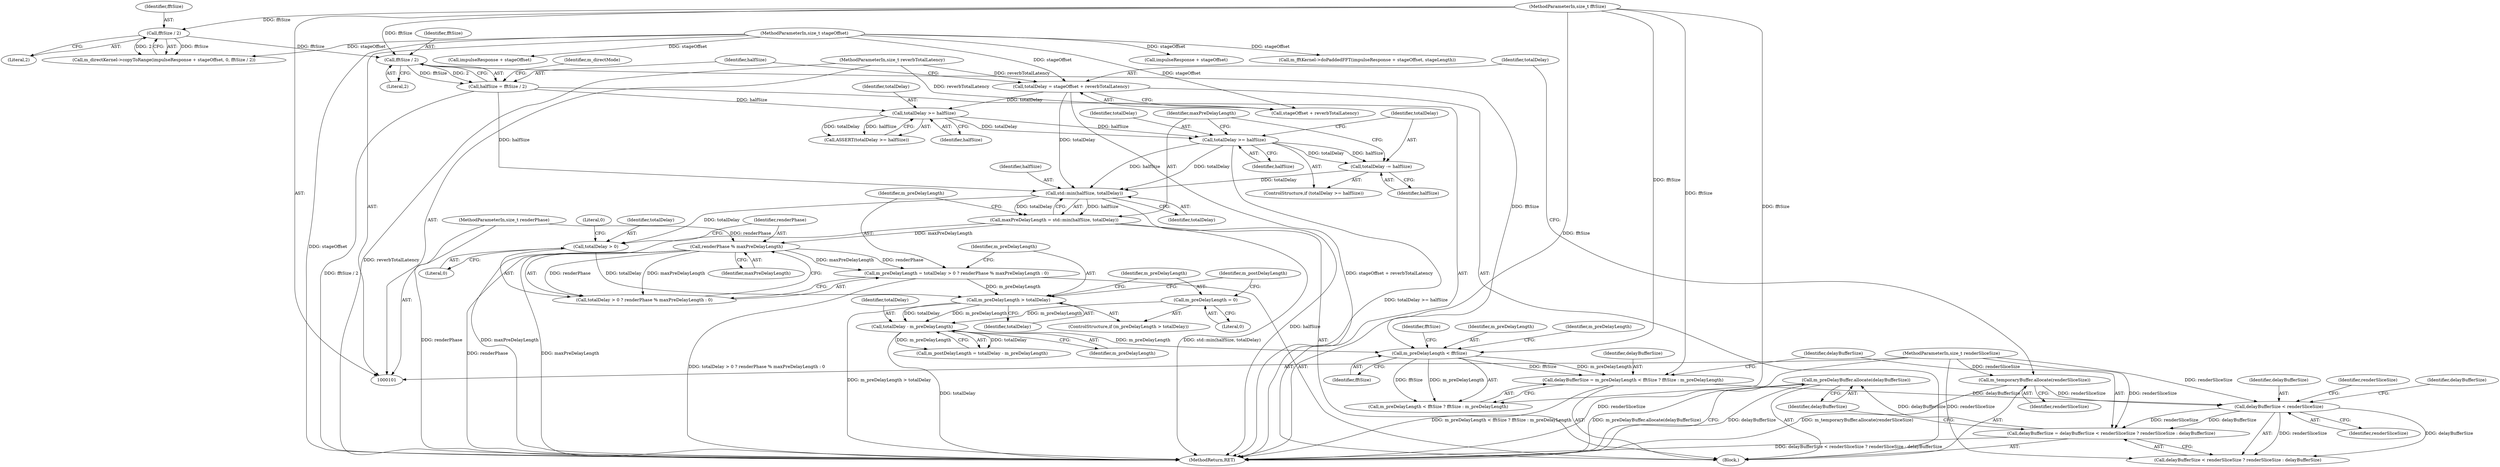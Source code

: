 digraph "0_Chrome_6bdf46c517fd12674ffc61d827dc8987e67f0334@API" {
"1000236" [label="(Call,m_preDelayBuffer.allocate(delayBufferSize))"];
"1000228" [label="(Call,delayBufferSize = delayBufferSize < renderSliceSize ? renderSliceSize : delayBufferSize)"];
"1000231" [label="(Call,delayBufferSize < renderSliceSize)"];
"1000220" [label="(Call,delayBufferSize = m_preDelayLength < fftSize ? fftSize : m_preDelayLength)"];
"1000223" [label="(Call,m_preDelayLength < fftSize)"];
"1000210" [label="(Call,totalDelay - m_preDelayLength)"];
"1000202" [label="(Call,m_preDelayLength > totalDelay)"];
"1000191" [label="(Call,m_preDelayLength = totalDelay > 0 ? renderPhase % maxPreDelayLength : 0)"];
"1000197" [label="(Call,renderPhase % maxPreDelayLength)"];
"1000108" [label="(MethodParameterIn,size_t renderPhase)"];
"1000186" [label="(Call,maxPreDelayLength = std::min(halfSize, totalDelay))"];
"1000188" [label="(Call,std::min(halfSize, totalDelay))"];
"1000179" [label="(Call,totalDelay >= halfSize)"];
"1000175" [label="(Call,totalDelay >= halfSize)"];
"1000159" [label="(Call,totalDelay = stageOffset + reverbTotalLatency)"];
"1000105" [label="(MethodParameterIn,size_t stageOffset)"];
"1000104" [label="(MethodParameterIn,size_t reverbTotalLatency)"];
"1000165" [label="(Call,halfSize = fftSize / 2)"];
"1000167" [label="(Call,fftSize / 2)"];
"1000148" [label="(Call,fftSize / 2)"];
"1000107" [label="(MethodParameterIn,size_t fftSize)"];
"1000182" [label="(Call,totalDelay -= halfSize)"];
"1000194" [label="(Call,totalDelay > 0)"];
"1000205" [label="(Call,m_preDelayLength = 0)"];
"1000156" [label="(Call,m_temporaryBuffer.allocate(renderSliceSize))"];
"1000109" [label="(MethodParameterIn,size_t renderSliceSize)"];
"1000193" [label="(Call,totalDelay > 0 ? renderPhase % maxPreDelayLength : 0)"];
"1000160" [label="(Identifier,totalDelay)"];
"1000195" [label="(Identifier,totalDelay)"];
"1000206" [label="(Identifier,m_preDelayLength)"];
"1000223" [label="(Call,m_preDelayLength < fftSize)"];
"1000208" [label="(Call,m_postDelayLength = totalDelay - m_preDelayLength)"];
"1000204" [label="(Identifier,totalDelay)"];
"1000104" [label="(MethodParameterIn,size_t reverbTotalLatency)"];
"1000126" [label="(Call,m_fftKernel->doPaddedFFT(impulseResponse + stageOffset, stageLength))"];
"1000228" [label="(Call,delayBufferSize = delayBufferSize < renderSliceSize ? renderSliceSize : delayBufferSize)"];
"1000236" [label="(Call,m_preDelayBuffer.allocate(delayBufferSize))"];
"1000157" [label="(Identifier,renderSliceSize)"];
"1000230" [label="(Call,delayBufferSize < renderSliceSize ? renderSliceSize : delayBufferSize)"];
"1000211" [label="(Identifier,totalDelay)"];
"1000187" [label="(Identifier,maxPreDelayLength)"];
"1000179" [label="(Call,totalDelay >= halfSize)"];
"1000233" [label="(Identifier,renderSliceSize)"];
"1000225" [label="(Identifier,fftSize)"];
"1000207" [label="(Literal,0)"];
"1000148" [label="(Call,fftSize / 2)"];
"1000107" [label="(MethodParameterIn,size_t fftSize)"];
"1000172" [label="(Identifier,m_directMode)"];
"1000183" [label="(Identifier,totalDelay)"];
"1000231" [label="(Call,delayBufferSize < renderSliceSize)"];
"1000178" [label="(ControlStructure,if (totalDelay >= halfSize))"];
"1000232" [label="(Identifier,delayBufferSize)"];
"1000201" [label="(ControlStructure,if (m_preDelayLength > totalDelay))"];
"1000112" [label="(Block,)"];
"1000234" [label="(Identifier,renderSliceSize)"];
"1000177" [label="(Identifier,halfSize)"];
"1000105" [label="(MethodParameterIn,size_t stageOffset)"];
"1000221" [label="(Identifier,delayBufferSize)"];
"1000180" [label="(Identifier,totalDelay)"];
"1000168" [label="(Identifier,fftSize)"];
"1000196" [label="(Literal,0)"];
"1000202" [label="(Call,m_preDelayLength > totalDelay)"];
"1000235" [label="(Identifier,delayBufferSize)"];
"1000194" [label="(Call,totalDelay > 0)"];
"1000175" [label="(Call,totalDelay >= halfSize)"];
"1000220" [label="(Call,delayBufferSize = m_preDelayLength < fftSize ? fftSize : m_preDelayLength)"];
"1000238" [label="(MethodReturn,RET)"];
"1000198" [label="(Identifier,renderPhase)"];
"1000176" [label="(Identifier,totalDelay)"];
"1000161" [label="(Call,stageOffset + reverbTotalLatency)"];
"1000169" [label="(Literal,2)"];
"1000199" [label="(Identifier,maxPreDelayLength)"];
"1000205" [label="(Call,m_preDelayLength = 0)"];
"1000190" [label="(Identifier,totalDelay)"];
"1000156" [label="(Call,m_temporaryBuffer.allocate(renderSliceSize))"];
"1000150" [label="(Literal,2)"];
"1000209" [label="(Identifier,m_postDelayLength)"];
"1000200" [label="(Literal,0)"];
"1000212" [label="(Identifier,m_preDelayLength)"];
"1000174" [label="(Call,ASSERT(totalDelay >= halfSize))"];
"1000227" [label="(Identifier,m_preDelayLength)"];
"1000188" [label="(Call,std::min(halfSize, totalDelay))"];
"1000197" [label="(Call,renderPhase % maxPreDelayLength)"];
"1000181" [label="(Identifier,halfSize)"];
"1000210" [label="(Call,totalDelay - m_preDelayLength)"];
"1000237" [label="(Identifier,delayBufferSize)"];
"1000144" [label="(Call,impulseResponse + stageOffset)"];
"1000149" [label="(Identifier,fftSize)"];
"1000159" [label="(Call,totalDelay = stageOffset + reverbTotalLatency)"];
"1000184" [label="(Identifier,halfSize)"];
"1000226" [label="(Identifier,fftSize)"];
"1000229" [label="(Identifier,delayBufferSize)"];
"1000127" [label="(Call,impulseResponse + stageOffset)"];
"1000109" [label="(MethodParameterIn,size_t renderSliceSize)"];
"1000224" [label="(Identifier,m_preDelayLength)"];
"1000108" [label="(MethodParameterIn,size_t renderPhase)"];
"1000203" [label="(Identifier,m_preDelayLength)"];
"1000182" [label="(Call,totalDelay -= halfSize)"];
"1000166" [label="(Identifier,halfSize)"];
"1000165" [label="(Call,halfSize = fftSize / 2)"];
"1000189" [label="(Identifier,halfSize)"];
"1000191" [label="(Call,m_preDelayLength = totalDelay > 0 ? renderPhase % maxPreDelayLength : 0)"];
"1000143" [label="(Call,m_directKernel->copyToRange(impulseResponse + stageOffset, 0, fftSize / 2))"];
"1000186" [label="(Call,maxPreDelayLength = std::min(halfSize, totalDelay))"];
"1000167" [label="(Call,fftSize / 2)"];
"1000192" [label="(Identifier,m_preDelayLength)"];
"1000222" [label="(Call,m_preDelayLength < fftSize ? fftSize : m_preDelayLength)"];
"1000236" -> "1000112"  [label="AST: "];
"1000236" -> "1000237"  [label="CFG: "];
"1000237" -> "1000236"  [label="AST: "];
"1000238" -> "1000236"  [label="CFG: "];
"1000236" -> "1000238"  [label="DDG: delayBufferSize"];
"1000236" -> "1000238"  [label="DDG: m_preDelayBuffer.allocate(delayBufferSize)"];
"1000228" -> "1000236"  [label="DDG: delayBufferSize"];
"1000228" -> "1000112"  [label="AST: "];
"1000228" -> "1000230"  [label="CFG: "];
"1000229" -> "1000228"  [label="AST: "];
"1000230" -> "1000228"  [label="AST: "];
"1000237" -> "1000228"  [label="CFG: "];
"1000228" -> "1000238"  [label="DDG: delayBufferSize < renderSliceSize ? renderSliceSize : delayBufferSize"];
"1000231" -> "1000228"  [label="DDG: renderSliceSize"];
"1000231" -> "1000228"  [label="DDG: delayBufferSize"];
"1000109" -> "1000228"  [label="DDG: renderSliceSize"];
"1000231" -> "1000230"  [label="AST: "];
"1000231" -> "1000233"  [label="CFG: "];
"1000232" -> "1000231"  [label="AST: "];
"1000233" -> "1000231"  [label="AST: "];
"1000234" -> "1000231"  [label="CFG: "];
"1000235" -> "1000231"  [label="CFG: "];
"1000220" -> "1000231"  [label="DDG: delayBufferSize"];
"1000156" -> "1000231"  [label="DDG: renderSliceSize"];
"1000109" -> "1000231"  [label="DDG: renderSliceSize"];
"1000231" -> "1000230"  [label="DDG: renderSliceSize"];
"1000231" -> "1000230"  [label="DDG: delayBufferSize"];
"1000220" -> "1000112"  [label="AST: "];
"1000220" -> "1000222"  [label="CFG: "];
"1000221" -> "1000220"  [label="AST: "];
"1000222" -> "1000220"  [label="AST: "];
"1000229" -> "1000220"  [label="CFG: "];
"1000220" -> "1000238"  [label="DDG: m_preDelayLength < fftSize ? fftSize : m_preDelayLength"];
"1000223" -> "1000220"  [label="DDG: fftSize"];
"1000223" -> "1000220"  [label="DDG: m_preDelayLength"];
"1000107" -> "1000220"  [label="DDG: fftSize"];
"1000223" -> "1000222"  [label="AST: "];
"1000223" -> "1000225"  [label="CFG: "];
"1000224" -> "1000223"  [label="AST: "];
"1000225" -> "1000223"  [label="AST: "];
"1000226" -> "1000223"  [label="CFG: "];
"1000227" -> "1000223"  [label="CFG: "];
"1000210" -> "1000223"  [label="DDG: m_preDelayLength"];
"1000167" -> "1000223"  [label="DDG: fftSize"];
"1000107" -> "1000223"  [label="DDG: fftSize"];
"1000223" -> "1000222"  [label="DDG: fftSize"];
"1000223" -> "1000222"  [label="DDG: m_preDelayLength"];
"1000210" -> "1000208"  [label="AST: "];
"1000210" -> "1000212"  [label="CFG: "];
"1000211" -> "1000210"  [label="AST: "];
"1000212" -> "1000210"  [label="AST: "];
"1000208" -> "1000210"  [label="CFG: "];
"1000210" -> "1000238"  [label="DDG: totalDelay"];
"1000210" -> "1000208"  [label="DDG: totalDelay"];
"1000210" -> "1000208"  [label="DDG: m_preDelayLength"];
"1000202" -> "1000210"  [label="DDG: totalDelay"];
"1000202" -> "1000210"  [label="DDG: m_preDelayLength"];
"1000205" -> "1000210"  [label="DDG: m_preDelayLength"];
"1000202" -> "1000201"  [label="AST: "];
"1000202" -> "1000204"  [label="CFG: "];
"1000203" -> "1000202"  [label="AST: "];
"1000204" -> "1000202"  [label="AST: "];
"1000206" -> "1000202"  [label="CFG: "];
"1000209" -> "1000202"  [label="CFG: "];
"1000202" -> "1000238"  [label="DDG: m_preDelayLength > totalDelay"];
"1000191" -> "1000202"  [label="DDG: m_preDelayLength"];
"1000194" -> "1000202"  [label="DDG: totalDelay"];
"1000191" -> "1000112"  [label="AST: "];
"1000191" -> "1000193"  [label="CFG: "];
"1000192" -> "1000191"  [label="AST: "];
"1000193" -> "1000191"  [label="AST: "];
"1000203" -> "1000191"  [label="CFG: "];
"1000191" -> "1000238"  [label="DDG: totalDelay > 0 ? renderPhase % maxPreDelayLength : 0"];
"1000197" -> "1000191"  [label="DDG: renderPhase"];
"1000197" -> "1000191"  [label="DDG: maxPreDelayLength"];
"1000197" -> "1000193"  [label="AST: "];
"1000197" -> "1000199"  [label="CFG: "];
"1000198" -> "1000197"  [label="AST: "];
"1000199" -> "1000197"  [label="AST: "];
"1000193" -> "1000197"  [label="CFG: "];
"1000197" -> "1000238"  [label="DDG: maxPreDelayLength"];
"1000197" -> "1000238"  [label="DDG: renderPhase"];
"1000197" -> "1000193"  [label="DDG: renderPhase"];
"1000197" -> "1000193"  [label="DDG: maxPreDelayLength"];
"1000108" -> "1000197"  [label="DDG: renderPhase"];
"1000186" -> "1000197"  [label="DDG: maxPreDelayLength"];
"1000108" -> "1000101"  [label="AST: "];
"1000108" -> "1000238"  [label="DDG: renderPhase"];
"1000186" -> "1000112"  [label="AST: "];
"1000186" -> "1000188"  [label="CFG: "];
"1000187" -> "1000186"  [label="AST: "];
"1000188" -> "1000186"  [label="AST: "];
"1000192" -> "1000186"  [label="CFG: "];
"1000186" -> "1000238"  [label="DDG: std::min(halfSize, totalDelay)"];
"1000186" -> "1000238"  [label="DDG: maxPreDelayLength"];
"1000188" -> "1000186"  [label="DDG: halfSize"];
"1000188" -> "1000186"  [label="DDG: totalDelay"];
"1000188" -> "1000190"  [label="CFG: "];
"1000189" -> "1000188"  [label="AST: "];
"1000190" -> "1000188"  [label="AST: "];
"1000188" -> "1000238"  [label="DDG: halfSize"];
"1000179" -> "1000188"  [label="DDG: halfSize"];
"1000179" -> "1000188"  [label="DDG: totalDelay"];
"1000165" -> "1000188"  [label="DDG: halfSize"];
"1000159" -> "1000188"  [label="DDG: totalDelay"];
"1000182" -> "1000188"  [label="DDG: totalDelay"];
"1000188" -> "1000194"  [label="DDG: totalDelay"];
"1000179" -> "1000178"  [label="AST: "];
"1000179" -> "1000181"  [label="CFG: "];
"1000180" -> "1000179"  [label="AST: "];
"1000181" -> "1000179"  [label="AST: "];
"1000183" -> "1000179"  [label="CFG: "];
"1000187" -> "1000179"  [label="CFG: "];
"1000179" -> "1000238"  [label="DDG: totalDelay >= halfSize"];
"1000175" -> "1000179"  [label="DDG: totalDelay"];
"1000175" -> "1000179"  [label="DDG: halfSize"];
"1000179" -> "1000182"  [label="DDG: halfSize"];
"1000179" -> "1000182"  [label="DDG: totalDelay"];
"1000175" -> "1000174"  [label="AST: "];
"1000175" -> "1000177"  [label="CFG: "];
"1000176" -> "1000175"  [label="AST: "];
"1000177" -> "1000175"  [label="AST: "];
"1000174" -> "1000175"  [label="CFG: "];
"1000175" -> "1000174"  [label="DDG: totalDelay"];
"1000175" -> "1000174"  [label="DDG: halfSize"];
"1000159" -> "1000175"  [label="DDG: totalDelay"];
"1000165" -> "1000175"  [label="DDG: halfSize"];
"1000159" -> "1000112"  [label="AST: "];
"1000159" -> "1000161"  [label="CFG: "];
"1000160" -> "1000159"  [label="AST: "];
"1000161" -> "1000159"  [label="AST: "];
"1000166" -> "1000159"  [label="CFG: "];
"1000159" -> "1000238"  [label="DDG: stageOffset + reverbTotalLatency"];
"1000105" -> "1000159"  [label="DDG: stageOffset"];
"1000104" -> "1000159"  [label="DDG: reverbTotalLatency"];
"1000105" -> "1000101"  [label="AST: "];
"1000105" -> "1000238"  [label="DDG: stageOffset"];
"1000105" -> "1000126"  [label="DDG: stageOffset"];
"1000105" -> "1000127"  [label="DDG: stageOffset"];
"1000105" -> "1000143"  [label="DDG: stageOffset"];
"1000105" -> "1000144"  [label="DDG: stageOffset"];
"1000105" -> "1000161"  [label="DDG: stageOffset"];
"1000104" -> "1000101"  [label="AST: "];
"1000104" -> "1000238"  [label="DDG: reverbTotalLatency"];
"1000104" -> "1000161"  [label="DDG: reverbTotalLatency"];
"1000165" -> "1000112"  [label="AST: "];
"1000165" -> "1000167"  [label="CFG: "];
"1000166" -> "1000165"  [label="AST: "];
"1000167" -> "1000165"  [label="AST: "];
"1000172" -> "1000165"  [label="CFG: "];
"1000165" -> "1000238"  [label="DDG: fftSize / 2"];
"1000167" -> "1000165"  [label="DDG: fftSize"];
"1000167" -> "1000165"  [label="DDG: 2"];
"1000167" -> "1000169"  [label="CFG: "];
"1000168" -> "1000167"  [label="AST: "];
"1000169" -> "1000167"  [label="AST: "];
"1000148" -> "1000167"  [label="DDG: fftSize"];
"1000107" -> "1000167"  [label="DDG: fftSize"];
"1000148" -> "1000143"  [label="AST: "];
"1000148" -> "1000150"  [label="CFG: "];
"1000149" -> "1000148"  [label="AST: "];
"1000150" -> "1000148"  [label="AST: "];
"1000143" -> "1000148"  [label="CFG: "];
"1000148" -> "1000143"  [label="DDG: fftSize"];
"1000148" -> "1000143"  [label="DDG: 2"];
"1000107" -> "1000148"  [label="DDG: fftSize"];
"1000107" -> "1000101"  [label="AST: "];
"1000107" -> "1000238"  [label="DDG: fftSize"];
"1000107" -> "1000222"  [label="DDG: fftSize"];
"1000182" -> "1000178"  [label="AST: "];
"1000182" -> "1000184"  [label="CFG: "];
"1000183" -> "1000182"  [label="AST: "];
"1000184" -> "1000182"  [label="AST: "];
"1000187" -> "1000182"  [label="CFG: "];
"1000194" -> "1000193"  [label="AST: "];
"1000194" -> "1000196"  [label="CFG: "];
"1000195" -> "1000194"  [label="AST: "];
"1000196" -> "1000194"  [label="AST: "];
"1000198" -> "1000194"  [label="CFG: "];
"1000200" -> "1000194"  [label="CFG: "];
"1000205" -> "1000201"  [label="AST: "];
"1000205" -> "1000207"  [label="CFG: "];
"1000206" -> "1000205"  [label="AST: "];
"1000207" -> "1000205"  [label="AST: "];
"1000209" -> "1000205"  [label="CFG: "];
"1000156" -> "1000112"  [label="AST: "];
"1000156" -> "1000157"  [label="CFG: "];
"1000157" -> "1000156"  [label="AST: "];
"1000160" -> "1000156"  [label="CFG: "];
"1000156" -> "1000238"  [label="DDG: m_temporaryBuffer.allocate(renderSliceSize)"];
"1000109" -> "1000156"  [label="DDG: renderSliceSize"];
"1000109" -> "1000101"  [label="AST: "];
"1000109" -> "1000238"  [label="DDG: renderSliceSize"];
"1000109" -> "1000230"  [label="DDG: renderSliceSize"];
}
